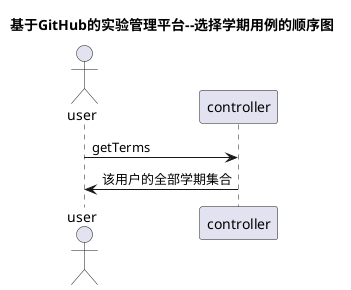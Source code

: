 @startuml
title 基于GitHub的实验管理平台--选择学期用例的顺序图
actor user
user -> controller:getTerms
controller->user:该用户的全部学期集合

@enduml
